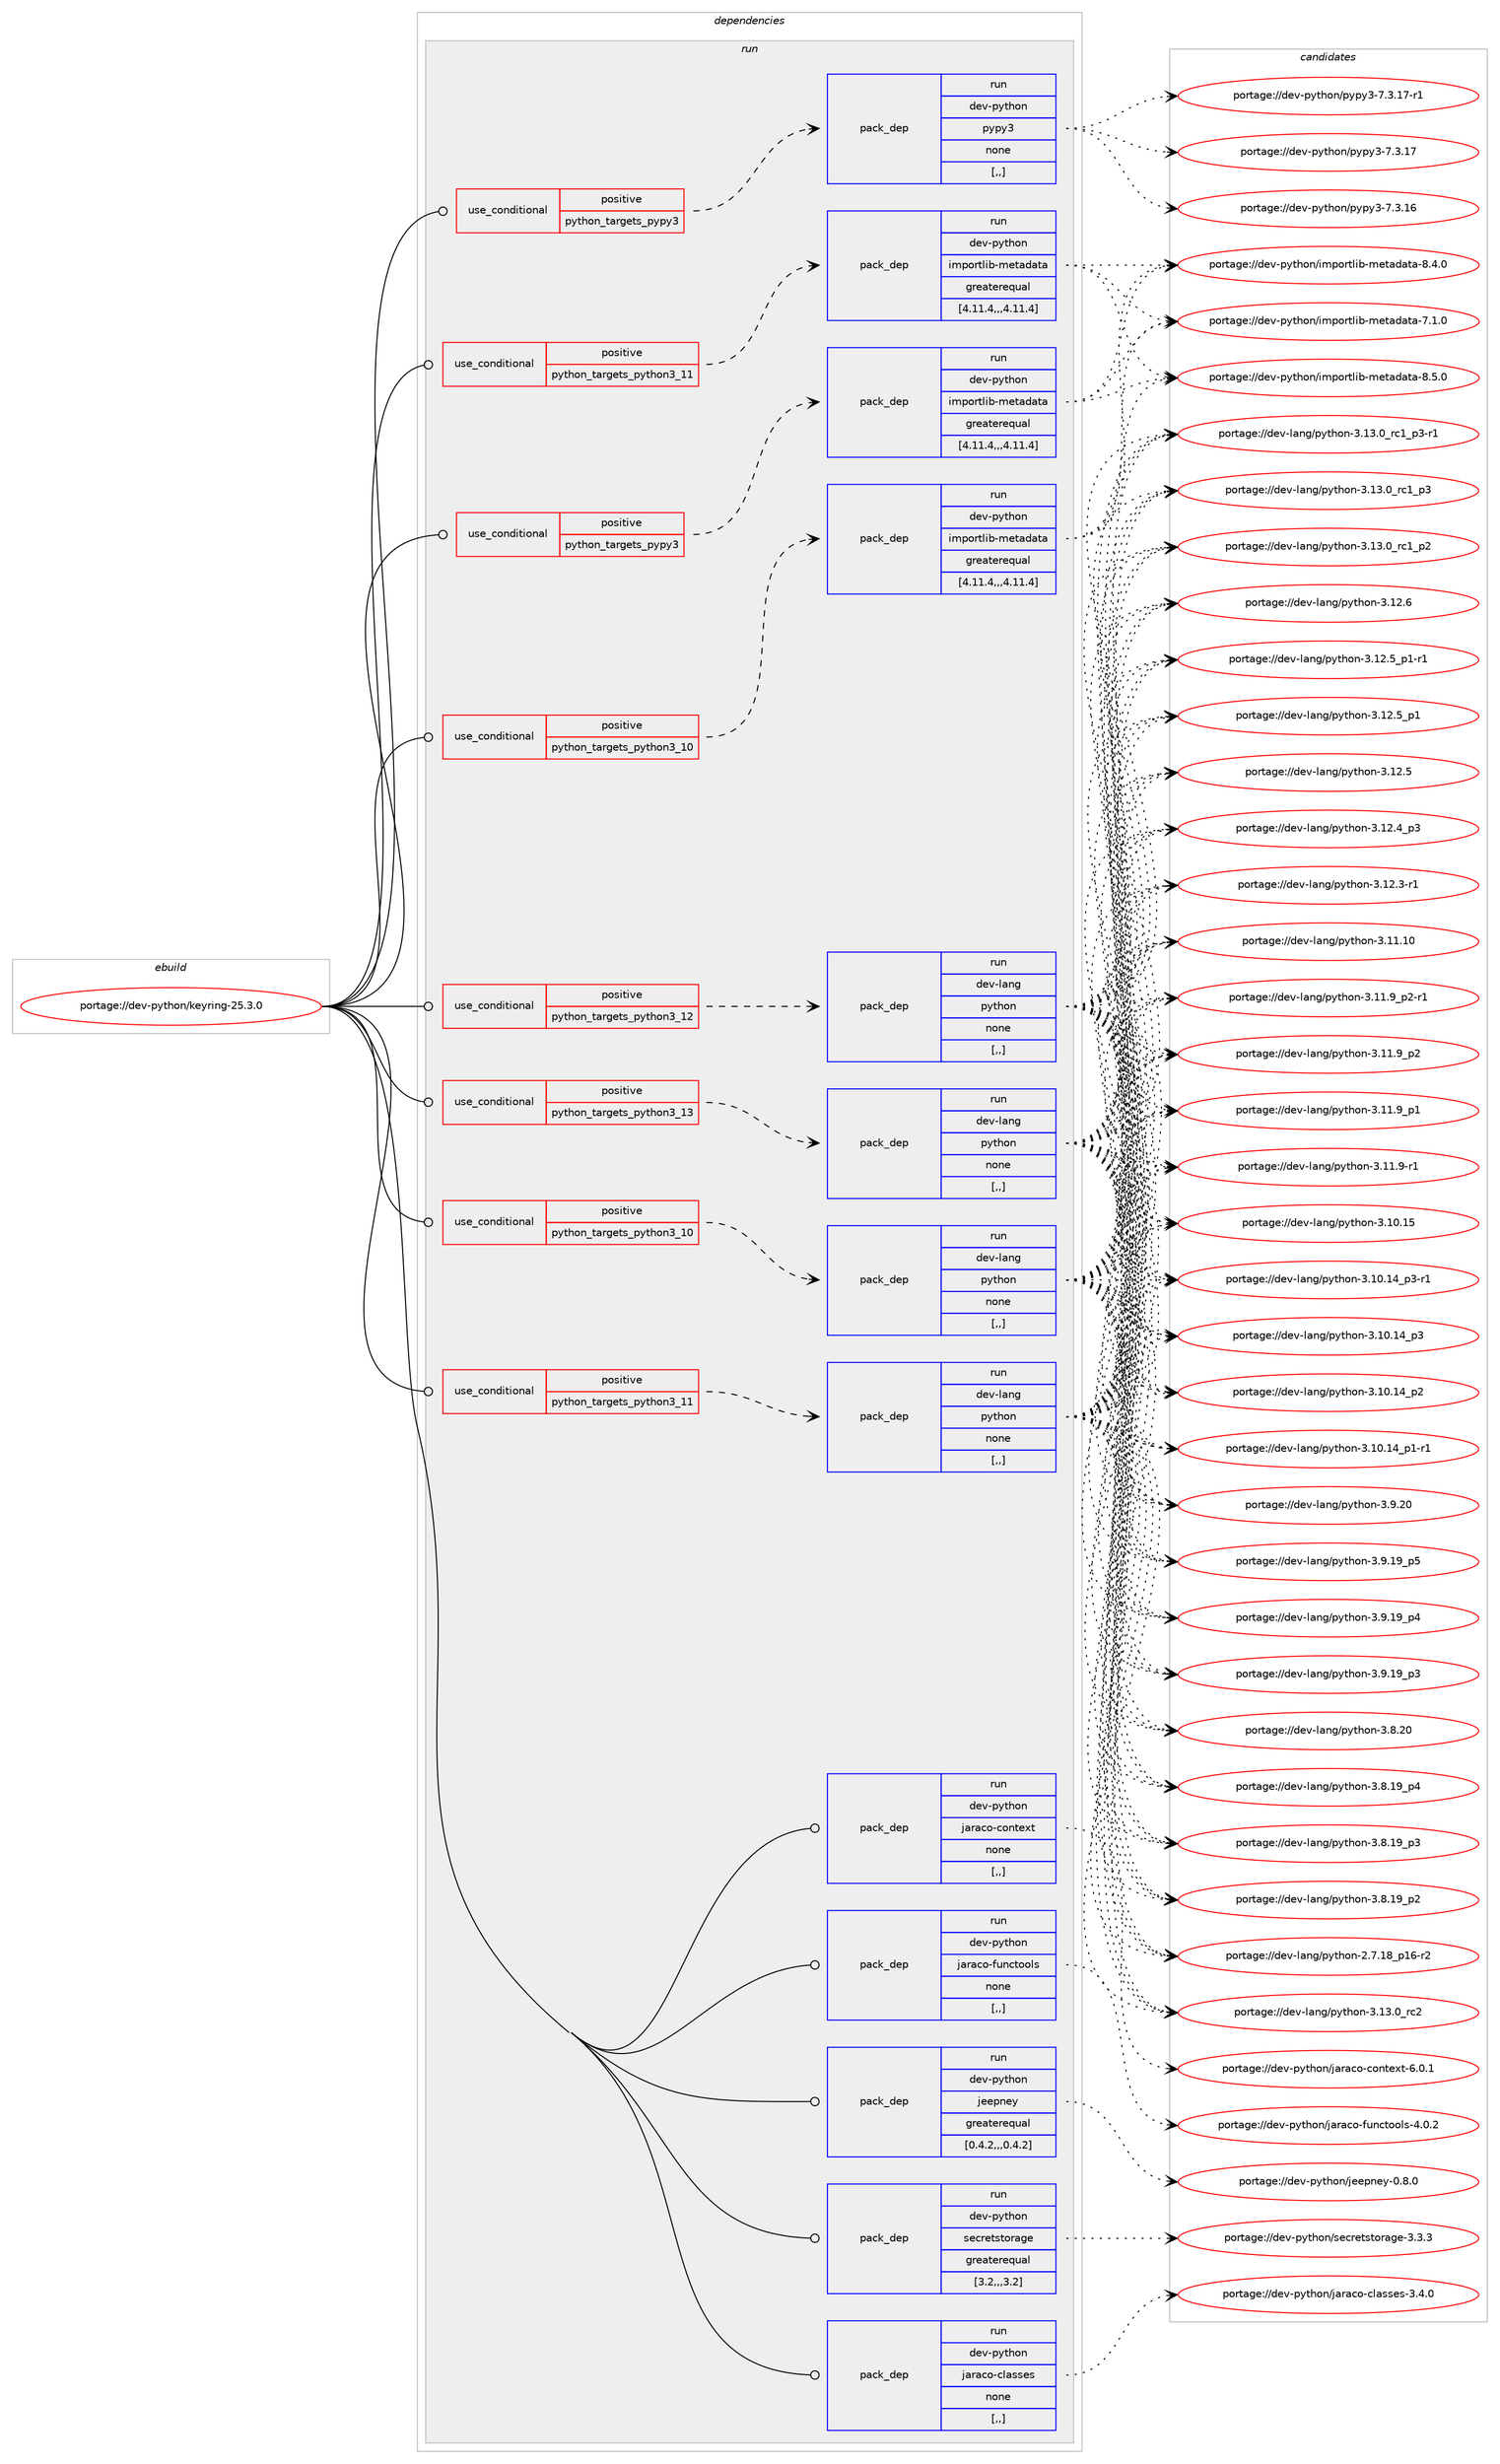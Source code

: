 digraph prolog {

# *************
# Graph options
# *************

newrank=true;
concentrate=true;
compound=true;
graph [rankdir=LR,fontname=Helvetica,fontsize=10,ranksep=1.5];#, ranksep=2.5, nodesep=0.2];
edge  [arrowhead=vee];
node  [fontname=Helvetica,fontsize=10];

# **********
# The ebuild
# **********

subgraph cluster_leftcol {
color=gray;
label=<<i>ebuild</i>>;
id [label="portage://dev-python/keyring-25.3.0", color=red, width=4, href="../dev-python/keyring-25.3.0.svg"];
}

# ****************
# The dependencies
# ****************

subgraph cluster_midcol {
color=gray;
label=<<i>dependencies</i>>;
subgraph cluster_compile {
fillcolor="#eeeeee";
style=filled;
label=<<i>compile</i>>;
}
subgraph cluster_compileandrun {
fillcolor="#eeeeee";
style=filled;
label=<<i>compile and run</i>>;
}
subgraph cluster_run {
fillcolor="#eeeeee";
style=filled;
label=<<i>run</i>>;
subgraph cond164425 {
dependency643920 [label=<<TABLE BORDER="0" CELLBORDER="1" CELLSPACING="0" CELLPADDING="4"><TR><TD ROWSPAN="3" CELLPADDING="10">use_conditional</TD></TR><TR><TD>positive</TD></TR><TR><TD>python_targets_pypy3</TD></TR></TABLE>>, shape=none, color=red];
subgraph pack474676 {
dependency643921 [label=<<TABLE BORDER="0" CELLBORDER="1" CELLSPACING="0" CELLPADDING="4" WIDTH="220"><TR><TD ROWSPAN="6" CELLPADDING="30">pack_dep</TD></TR><TR><TD WIDTH="110">run</TD></TR><TR><TD>dev-python</TD></TR><TR><TD>importlib-metadata</TD></TR><TR><TD>greaterequal</TD></TR><TR><TD>[4.11.4,,,4.11.4]</TD></TR></TABLE>>, shape=none, color=blue];
}
dependency643920:e -> dependency643921:w [weight=20,style="dashed",arrowhead="vee"];
}
id:e -> dependency643920:w [weight=20,style="solid",arrowhead="odot"];
subgraph cond164426 {
dependency643922 [label=<<TABLE BORDER="0" CELLBORDER="1" CELLSPACING="0" CELLPADDING="4"><TR><TD ROWSPAN="3" CELLPADDING="10">use_conditional</TD></TR><TR><TD>positive</TD></TR><TR><TD>python_targets_pypy3</TD></TR></TABLE>>, shape=none, color=red];
subgraph pack474677 {
dependency643923 [label=<<TABLE BORDER="0" CELLBORDER="1" CELLSPACING="0" CELLPADDING="4" WIDTH="220"><TR><TD ROWSPAN="6" CELLPADDING="30">pack_dep</TD></TR><TR><TD WIDTH="110">run</TD></TR><TR><TD>dev-python</TD></TR><TR><TD>pypy3</TD></TR><TR><TD>none</TD></TR><TR><TD>[,,]</TD></TR></TABLE>>, shape=none, color=blue];
}
dependency643922:e -> dependency643923:w [weight=20,style="dashed",arrowhead="vee"];
}
id:e -> dependency643922:w [weight=20,style="solid",arrowhead="odot"];
subgraph cond164427 {
dependency643924 [label=<<TABLE BORDER="0" CELLBORDER="1" CELLSPACING="0" CELLPADDING="4"><TR><TD ROWSPAN="3" CELLPADDING="10">use_conditional</TD></TR><TR><TD>positive</TD></TR><TR><TD>python_targets_python3_10</TD></TR></TABLE>>, shape=none, color=red];
subgraph pack474678 {
dependency643925 [label=<<TABLE BORDER="0" CELLBORDER="1" CELLSPACING="0" CELLPADDING="4" WIDTH="220"><TR><TD ROWSPAN="6" CELLPADDING="30">pack_dep</TD></TR><TR><TD WIDTH="110">run</TD></TR><TR><TD>dev-lang</TD></TR><TR><TD>python</TD></TR><TR><TD>none</TD></TR><TR><TD>[,,]</TD></TR></TABLE>>, shape=none, color=blue];
}
dependency643924:e -> dependency643925:w [weight=20,style="dashed",arrowhead="vee"];
}
id:e -> dependency643924:w [weight=20,style="solid",arrowhead="odot"];
subgraph cond164428 {
dependency643926 [label=<<TABLE BORDER="0" CELLBORDER="1" CELLSPACING="0" CELLPADDING="4"><TR><TD ROWSPAN="3" CELLPADDING="10">use_conditional</TD></TR><TR><TD>positive</TD></TR><TR><TD>python_targets_python3_10</TD></TR></TABLE>>, shape=none, color=red];
subgraph pack474679 {
dependency643927 [label=<<TABLE BORDER="0" CELLBORDER="1" CELLSPACING="0" CELLPADDING="4" WIDTH="220"><TR><TD ROWSPAN="6" CELLPADDING="30">pack_dep</TD></TR><TR><TD WIDTH="110">run</TD></TR><TR><TD>dev-python</TD></TR><TR><TD>importlib-metadata</TD></TR><TR><TD>greaterequal</TD></TR><TR><TD>[4.11.4,,,4.11.4]</TD></TR></TABLE>>, shape=none, color=blue];
}
dependency643926:e -> dependency643927:w [weight=20,style="dashed",arrowhead="vee"];
}
id:e -> dependency643926:w [weight=20,style="solid",arrowhead="odot"];
subgraph cond164429 {
dependency643928 [label=<<TABLE BORDER="0" CELLBORDER="1" CELLSPACING="0" CELLPADDING="4"><TR><TD ROWSPAN="3" CELLPADDING="10">use_conditional</TD></TR><TR><TD>positive</TD></TR><TR><TD>python_targets_python3_11</TD></TR></TABLE>>, shape=none, color=red];
subgraph pack474680 {
dependency643929 [label=<<TABLE BORDER="0" CELLBORDER="1" CELLSPACING="0" CELLPADDING="4" WIDTH="220"><TR><TD ROWSPAN="6" CELLPADDING="30">pack_dep</TD></TR><TR><TD WIDTH="110">run</TD></TR><TR><TD>dev-lang</TD></TR><TR><TD>python</TD></TR><TR><TD>none</TD></TR><TR><TD>[,,]</TD></TR></TABLE>>, shape=none, color=blue];
}
dependency643928:e -> dependency643929:w [weight=20,style="dashed",arrowhead="vee"];
}
id:e -> dependency643928:w [weight=20,style="solid",arrowhead="odot"];
subgraph cond164430 {
dependency643930 [label=<<TABLE BORDER="0" CELLBORDER="1" CELLSPACING="0" CELLPADDING="4"><TR><TD ROWSPAN="3" CELLPADDING="10">use_conditional</TD></TR><TR><TD>positive</TD></TR><TR><TD>python_targets_python3_11</TD></TR></TABLE>>, shape=none, color=red];
subgraph pack474681 {
dependency643931 [label=<<TABLE BORDER="0" CELLBORDER="1" CELLSPACING="0" CELLPADDING="4" WIDTH="220"><TR><TD ROWSPAN="6" CELLPADDING="30">pack_dep</TD></TR><TR><TD WIDTH="110">run</TD></TR><TR><TD>dev-python</TD></TR><TR><TD>importlib-metadata</TD></TR><TR><TD>greaterequal</TD></TR><TR><TD>[4.11.4,,,4.11.4]</TD></TR></TABLE>>, shape=none, color=blue];
}
dependency643930:e -> dependency643931:w [weight=20,style="dashed",arrowhead="vee"];
}
id:e -> dependency643930:w [weight=20,style="solid",arrowhead="odot"];
subgraph cond164431 {
dependency643932 [label=<<TABLE BORDER="0" CELLBORDER="1" CELLSPACING="0" CELLPADDING="4"><TR><TD ROWSPAN="3" CELLPADDING="10">use_conditional</TD></TR><TR><TD>positive</TD></TR><TR><TD>python_targets_python3_12</TD></TR></TABLE>>, shape=none, color=red];
subgraph pack474682 {
dependency643933 [label=<<TABLE BORDER="0" CELLBORDER="1" CELLSPACING="0" CELLPADDING="4" WIDTH="220"><TR><TD ROWSPAN="6" CELLPADDING="30">pack_dep</TD></TR><TR><TD WIDTH="110">run</TD></TR><TR><TD>dev-lang</TD></TR><TR><TD>python</TD></TR><TR><TD>none</TD></TR><TR><TD>[,,]</TD></TR></TABLE>>, shape=none, color=blue];
}
dependency643932:e -> dependency643933:w [weight=20,style="dashed",arrowhead="vee"];
}
id:e -> dependency643932:w [weight=20,style="solid",arrowhead="odot"];
subgraph cond164432 {
dependency643934 [label=<<TABLE BORDER="0" CELLBORDER="1" CELLSPACING="0" CELLPADDING="4"><TR><TD ROWSPAN="3" CELLPADDING="10">use_conditional</TD></TR><TR><TD>positive</TD></TR><TR><TD>python_targets_python3_13</TD></TR></TABLE>>, shape=none, color=red];
subgraph pack474683 {
dependency643935 [label=<<TABLE BORDER="0" CELLBORDER="1" CELLSPACING="0" CELLPADDING="4" WIDTH="220"><TR><TD ROWSPAN="6" CELLPADDING="30">pack_dep</TD></TR><TR><TD WIDTH="110">run</TD></TR><TR><TD>dev-lang</TD></TR><TR><TD>python</TD></TR><TR><TD>none</TD></TR><TR><TD>[,,]</TD></TR></TABLE>>, shape=none, color=blue];
}
dependency643934:e -> dependency643935:w [weight=20,style="dashed",arrowhead="vee"];
}
id:e -> dependency643934:w [weight=20,style="solid",arrowhead="odot"];
subgraph pack474684 {
dependency643936 [label=<<TABLE BORDER="0" CELLBORDER="1" CELLSPACING="0" CELLPADDING="4" WIDTH="220"><TR><TD ROWSPAN="6" CELLPADDING="30">pack_dep</TD></TR><TR><TD WIDTH="110">run</TD></TR><TR><TD>dev-python</TD></TR><TR><TD>jaraco-classes</TD></TR><TR><TD>none</TD></TR><TR><TD>[,,]</TD></TR></TABLE>>, shape=none, color=blue];
}
id:e -> dependency643936:w [weight=20,style="solid",arrowhead="odot"];
subgraph pack474685 {
dependency643937 [label=<<TABLE BORDER="0" CELLBORDER="1" CELLSPACING="0" CELLPADDING="4" WIDTH="220"><TR><TD ROWSPAN="6" CELLPADDING="30">pack_dep</TD></TR><TR><TD WIDTH="110">run</TD></TR><TR><TD>dev-python</TD></TR><TR><TD>jaraco-context</TD></TR><TR><TD>none</TD></TR><TR><TD>[,,]</TD></TR></TABLE>>, shape=none, color=blue];
}
id:e -> dependency643937:w [weight=20,style="solid",arrowhead="odot"];
subgraph pack474686 {
dependency643938 [label=<<TABLE BORDER="0" CELLBORDER="1" CELLSPACING="0" CELLPADDING="4" WIDTH="220"><TR><TD ROWSPAN="6" CELLPADDING="30">pack_dep</TD></TR><TR><TD WIDTH="110">run</TD></TR><TR><TD>dev-python</TD></TR><TR><TD>jaraco-functools</TD></TR><TR><TD>none</TD></TR><TR><TD>[,,]</TD></TR></TABLE>>, shape=none, color=blue];
}
id:e -> dependency643938:w [weight=20,style="solid",arrowhead="odot"];
subgraph pack474687 {
dependency643939 [label=<<TABLE BORDER="0" CELLBORDER="1" CELLSPACING="0" CELLPADDING="4" WIDTH="220"><TR><TD ROWSPAN="6" CELLPADDING="30">pack_dep</TD></TR><TR><TD WIDTH="110">run</TD></TR><TR><TD>dev-python</TD></TR><TR><TD>jeepney</TD></TR><TR><TD>greaterequal</TD></TR><TR><TD>[0.4.2,,,0.4.2]</TD></TR></TABLE>>, shape=none, color=blue];
}
id:e -> dependency643939:w [weight=20,style="solid",arrowhead="odot"];
subgraph pack474688 {
dependency643940 [label=<<TABLE BORDER="0" CELLBORDER="1" CELLSPACING="0" CELLPADDING="4" WIDTH="220"><TR><TD ROWSPAN="6" CELLPADDING="30">pack_dep</TD></TR><TR><TD WIDTH="110">run</TD></TR><TR><TD>dev-python</TD></TR><TR><TD>secretstorage</TD></TR><TR><TD>greaterequal</TD></TR><TR><TD>[3.2,,,3.2]</TD></TR></TABLE>>, shape=none, color=blue];
}
id:e -> dependency643940:w [weight=20,style="solid",arrowhead="odot"];
}
}

# **************
# The candidates
# **************

subgraph cluster_choices {
rank=same;
color=gray;
label=<<i>candidates</i>>;

subgraph choice474676 {
color=black;
nodesep=1;
choice10010111845112121116104111110471051091121111141161081059845109101116971009711697455646534648 [label="portage://dev-python/importlib-metadata-8.5.0", color=red, width=4,href="../dev-python/importlib-metadata-8.5.0.svg"];
choice10010111845112121116104111110471051091121111141161081059845109101116971009711697455646524648 [label="portage://dev-python/importlib-metadata-8.4.0", color=red, width=4,href="../dev-python/importlib-metadata-8.4.0.svg"];
choice10010111845112121116104111110471051091121111141161081059845109101116971009711697455546494648 [label="portage://dev-python/importlib-metadata-7.1.0", color=red, width=4,href="../dev-python/importlib-metadata-7.1.0.svg"];
dependency643921:e -> choice10010111845112121116104111110471051091121111141161081059845109101116971009711697455646534648:w [style=dotted,weight="100"];
dependency643921:e -> choice10010111845112121116104111110471051091121111141161081059845109101116971009711697455646524648:w [style=dotted,weight="100"];
dependency643921:e -> choice10010111845112121116104111110471051091121111141161081059845109101116971009711697455546494648:w [style=dotted,weight="100"];
}
subgraph choice474677 {
color=black;
nodesep=1;
choice100101118451121211161041111104711212111212151455546514649554511449 [label="portage://dev-python/pypy3-7.3.17-r1", color=red, width=4,href="../dev-python/pypy3-7.3.17-r1.svg"];
choice10010111845112121116104111110471121211121215145554651464955 [label="portage://dev-python/pypy3-7.3.17", color=red, width=4,href="../dev-python/pypy3-7.3.17.svg"];
choice10010111845112121116104111110471121211121215145554651464954 [label="portage://dev-python/pypy3-7.3.16", color=red, width=4,href="../dev-python/pypy3-7.3.16.svg"];
dependency643923:e -> choice100101118451121211161041111104711212111212151455546514649554511449:w [style=dotted,weight="100"];
dependency643923:e -> choice10010111845112121116104111110471121211121215145554651464955:w [style=dotted,weight="100"];
dependency643923:e -> choice10010111845112121116104111110471121211121215145554651464954:w [style=dotted,weight="100"];
}
subgraph choice474678 {
color=black;
nodesep=1;
choice10010111845108971101034711212111610411111045514649514648951149950 [label="portage://dev-lang/python-3.13.0_rc2", color=red, width=4,href="../dev-lang/python-3.13.0_rc2.svg"];
choice1001011184510897110103471121211161041111104551464951464895114994995112514511449 [label="portage://dev-lang/python-3.13.0_rc1_p3-r1", color=red, width=4,href="../dev-lang/python-3.13.0_rc1_p3-r1.svg"];
choice100101118451089711010347112121116104111110455146495146489511499499511251 [label="portage://dev-lang/python-3.13.0_rc1_p3", color=red, width=4,href="../dev-lang/python-3.13.0_rc1_p3.svg"];
choice100101118451089711010347112121116104111110455146495146489511499499511250 [label="portage://dev-lang/python-3.13.0_rc1_p2", color=red, width=4,href="../dev-lang/python-3.13.0_rc1_p2.svg"];
choice10010111845108971101034711212111610411111045514649504654 [label="portage://dev-lang/python-3.12.6", color=red, width=4,href="../dev-lang/python-3.12.6.svg"];
choice1001011184510897110103471121211161041111104551464950465395112494511449 [label="portage://dev-lang/python-3.12.5_p1-r1", color=red, width=4,href="../dev-lang/python-3.12.5_p1-r1.svg"];
choice100101118451089711010347112121116104111110455146495046539511249 [label="portage://dev-lang/python-3.12.5_p1", color=red, width=4,href="../dev-lang/python-3.12.5_p1.svg"];
choice10010111845108971101034711212111610411111045514649504653 [label="portage://dev-lang/python-3.12.5", color=red, width=4,href="../dev-lang/python-3.12.5.svg"];
choice100101118451089711010347112121116104111110455146495046529511251 [label="portage://dev-lang/python-3.12.4_p3", color=red, width=4,href="../dev-lang/python-3.12.4_p3.svg"];
choice100101118451089711010347112121116104111110455146495046514511449 [label="portage://dev-lang/python-3.12.3-r1", color=red, width=4,href="../dev-lang/python-3.12.3-r1.svg"];
choice1001011184510897110103471121211161041111104551464949464948 [label="portage://dev-lang/python-3.11.10", color=red, width=4,href="../dev-lang/python-3.11.10.svg"];
choice1001011184510897110103471121211161041111104551464949465795112504511449 [label="portage://dev-lang/python-3.11.9_p2-r1", color=red, width=4,href="../dev-lang/python-3.11.9_p2-r1.svg"];
choice100101118451089711010347112121116104111110455146494946579511250 [label="portage://dev-lang/python-3.11.9_p2", color=red, width=4,href="../dev-lang/python-3.11.9_p2.svg"];
choice100101118451089711010347112121116104111110455146494946579511249 [label="portage://dev-lang/python-3.11.9_p1", color=red, width=4,href="../dev-lang/python-3.11.9_p1.svg"];
choice100101118451089711010347112121116104111110455146494946574511449 [label="portage://dev-lang/python-3.11.9-r1", color=red, width=4,href="../dev-lang/python-3.11.9-r1.svg"];
choice1001011184510897110103471121211161041111104551464948464953 [label="portage://dev-lang/python-3.10.15", color=red, width=4,href="../dev-lang/python-3.10.15.svg"];
choice100101118451089711010347112121116104111110455146494846495295112514511449 [label="portage://dev-lang/python-3.10.14_p3-r1", color=red, width=4,href="../dev-lang/python-3.10.14_p3-r1.svg"];
choice10010111845108971101034711212111610411111045514649484649529511251 [label="portage://dev-lang/python-3.10.14_p3", color=red, width=4,href="../dev-lang/python-3.10.14_p3.svg"];
choice10010111845108971101034711212111610411111045514649484649529511250 [label="portage://dev-lang/python-3.10.14_p2", color=red, width=4,href="../dev-lang/python-3.10.14_p2.svg"];
choice100101118451089711010347112121116104111110455146494846495295112494511449 [label="portage://dev-lang/python-3.10.14_p1-r1", color=red, width=4,href="../dev-lang/python-3.10.14_p1-r1.svg"];
choice10010111845108971101034711212111610411111045514657465048 [label="portage://dev-lang/python-3.9.20", color=red, width=4,href="../dev-lang/python-3.9.20.svg"];
choice100101118451089711010347112121116104111110455146574649579511253 [label="portage://dev-lang/python-3.9.19_p5", color=red, width=4,href="../dev-lang/python-3.9.19_p5.svg"];
choice100101118451089711010347112121116104111110455146574649579511252 [label="portage://dev-lang/python-3.9.19_p4", color=red, width=4,href="../dev-lang/python-3.9.19_p4.svg"];
choice100101118451089711010347112121116104111110455146574649579511251 [label="portage://dev-lang/python-3.9.19_p3", color=red, width=4,href="../dev-lang/python-3.9.19_p3.svg"];
choice10010111845108971101034711212111610411111045514656465048 [label="portage://dev-lang/python-3.8.20", color=red, width=4,href="../dev-lang/python-3.8.20.svg"];
choice100101118451089711010347112121116104111110455146564649579511252 [label="portage://dev-lang/python-3.8.19_p4", color=red, width=4,href="../dev-lang/python-3.8.19_p4.svg"];
choice100101118451089711010347112121116104111110455146564649579511251 [label="portage://dev-lang/python-3.8.19_p3", color=red, width=4,href="../dev-lang/python-3.8.19_p3.svg"];
choice100101118451089711010347112121116104111110455146564649579511250 [label="portage://dev-lang/python-3.8.19_p2", color=red, width=4,href="../dev-lang/python-3.8.19_p2.svg"];
choice100101118451089711010347112121116104111110455046554649569511249544511450 [label="portage://dev-lang/python-2.7.18_p16-r2", color=red, width=4,href="../dev-lang/python-2.7.18_p16-r2.svg"];
dependency643925:e -> choice10010111845108971101034711212111610411111045514649514648951149950:w [style=dotted,weight="100"];
dependency643925:e -> choice1001011184510897110103471121211161041111104551464951464895114994995112514511449:w [style=dotted,weight="100"];
dependency643925:e -> choice100101118451089711010347112121116104111110455146495146489511499499511251:w [style=dotted,weight="100"];
dependency643925:e -> choice100101118451089711010347112121116104111110455146495146489511499499511250:w [style=dotted,weight="100"];
dependency643925:e -> choice10010111845108971101034711212111610411111045514649504654:w [style=dotted,weight="100"];
dependency643925:e -> choice1001011184510897110103471121211161041111104551464950465395112494511449:w [style=dotted,weight="100"];
dependency643925:e -> choice100101118451089711010347112121116104111110455146495046539511249:w [style=dotted,weight="100"];
dependency643925:e -> choice10010111845108971101034711212111610411111045514649504653:w [style=dotted,weight="100"];
dependency643925:e -> choice100101118451089711010347112121116104111110455146495046529511251:w [style=dotted,weight="100"];
dependency643925:e -> choice100101118451089711010347112121116104111110455146495046514511449:w [style=dotted,weight="100"];
dependency643925:e -> choice1001011184510897110103471121211161041111104551464949464948:w [style=dotted,weight="100"];
dependency643925:e -> choice1001011184510897110103471121211161041111104551464949465795112504511449:w [style=dotted,weight="100"];
dependency643925:e -> choice100101118451089711010347112121116104111110455146494946579511250:w [style=dotted,weight="100"];
dependency643925:e -> choice100101118451089711010347112121116104111110455146494946579511249:w [style=dotted,weight="100"];
dependency643925:e -> choice100101118451089711010347112121116104111110455146494946574511449:w [style=dotted,weight="100"];
dependency643925:e -> choice1001011184510897110103471121211161041111104551464948464953:w [style=dotted,weight="100"];
dependency643925:e -> choice100101118451089711010347112121116104111110455146494846495295112514511449:w [style=dotted,weight="100"];
dependency643925:e -> choice10010111845108971101034711212111610411111045514649484649529511251:w [style=dotted,weight="100"];
dependency643925:e -> choice10010111845108971101034711212111610411111045514649484649529511250:w [style=dotted,weight="100"];
dependency643925:e -> choice100101118451089711010347112121116104111110455146494846495295112494511449:w [style=dotted,weight="100"];
dependency643925:e -> choice10010111845108971101034711212111610411111045514657465048:w [style=dotted,weight="100"];
dependency643925:e -> choice100101118451089711010347112121116104111110455146574649579511253:w [style=dotted,weight="100"];
dependency643925:e -> choice100101118451089711010347112121116104111110455146574649579511252:w [style=dotted,weight="100"];
dependency643925:e -> choice100101118451089711010347112121116104111110455146574649579511251:w [style=dotted,weight="100"];
dependency643925:e -> choice10010111845108971101034711212111610411111045514656465048:w [style=dotted,weight="100"];
dependency643925:e -> choice100101118451089711010347112121116104111110455146564649579511252:w [style=dotted,weight="100"];
dependency643925:e -> choice100101118451089711010347112121116104111110455146564649579511251:w [style=dotted,weight="100"];
dependency643925:e -> choice100101118451089711010347112121116104111110455146564649579511250:w [style=dotted,weight="100"];
dependency643925:e -> choice100101118451089711010347112121116104111110455046554649569511249544511450:w [style=dotted,weight="100"];
}
subgraph choice474679 {
color=black;
nodesep=1;
choice10010111845112121116104111110471051091121111141161081059845109101116971009711697455646534648 [label="portage://dev-python/importlib-metadata-8.5.0", color=red, width=4,href="../dev-python/importlib-metadata-8.5.0.svg"];
choice10010111845112121116104111110471051091121111141161081059845109101116971009711697455646524648 [label="portage://dev-python/importlib-metadata-8.4.0", color=red, width=4,href="../dev-python/importlib-metadata-8.4.0.svg"];
choice10010111845112121116104111110471051091121111141161081059845109101116971009711697455546494648 [label="portage://dev-python/importlib-metadata-7.1.0", color=red, width=4,href="../dev-python/importlib-metadata-7.1.0.svg"];
dependency643927:e -> choice10010111845112121116104111110471051091121111141161081059845109101116971009711697455646534648:w [style=dotted,weight="100"];
dependency643927:e -> choice10010111845112121116104111110471051091121111141161081059845109101116971009711697455646524648:w [style=dotted,weight="100"];
dependency643927:e -> choice10010111845112121116104111110471051091121111141161081059845109101116971009711697455546494648:w [style=dotted,weight="100"];
}
subgraph choice474680 {
color=black;
nodesep=1;
choice10010111845108971101034711212111610411111045514649514648951149950 [label="portage://dev-lang/python-3.13.0_rc2", color=red, width=4,href="../dev-lang/python-3.13.0_rc2.svg"];
choice1001011184510897110103471121211161041111104551464951464895114994995112514511449 [label="portage://dev-lang/python-3.13.0_rc1_p3-r1", color=red, width=4,href="../dev-lang/python-3.13.0_rc1_p3-r1.svg"];
choice100101118451089711010347112121116104111110455146495146489511499499511251 [label="portage://dev-lang/python-3.13.0_rc1_p3", color=red, width=4,href="../dev-lang/python-3.13.0_rc1_p3.svg"];
choice100101118451089711010347112121116104111110455146495146489511499499511250 [label="portage://dev-lang/python-3.13.0_rc1_p2", color=red, width=4,href="../dev-lang/python-3.13.0_rc1_p2.svg"];
choice10010111845108971101034711212111610411111045514649504654 [label="portage://dev-lang/python-3.12.6", color=red, width=4,href="../dev-lang/python-3.12.6.svg"];
choice1001011184510897110103471121211161041111104551464950465395112494511449 [label="portage://dev-lang/python-3.12.5_p1-r1", color=red, width=4,href="../dev-lang/python-3.12.5_p1-r1.svg"];
choice100101118451089711010347112121116104111110455146495046539511249 [label="portage://dev-lang/python-3.12.5_p1", color=red, width=4,href="../dev-lang/python-3.12.5_p1.svg"];
choice10010111845108971101034711212111610411111045514649504653 [label="portage://dev-lang/python-3.12.5", color=red, width=4,href="../dev-lang/python-3.12.5.svg"];
choice100101118451089711010347112121116104111110455146495046529511251 [label="portage://dev-lang/python-3.12.4_p3", color=red, width=4,href="../dev-lang/python-3.12.4_p3.svg"];
choice100101118451089711010347112121116104111110455146495046514511449 [label="portage://dev-lang/python-3.12.3-r1", color=red, width=4,href="../dev-lang/python-3.12.3-r1.svg"];
choice1001011184510897110103471121211161041111104551464949464948 [label="portage://dev-lang/python-3.11.10", color=red, width=4,href="../dev-lang/python-3.11.10.svg"];
choice1001011184510897110103471121211161041111104551464949465795112504511449 [label="portage://dev-lang/python-3.11.9_p2-r1", color=red, width=4,href="../dev-lang/python-3.11.9_p2-r1.svg"];
choice100101118451089711010347112121116104111110455146494946579511250 [label="portage://dev-lang/python-3.11.9_p2", color=red, width=4,href="../dev-lang/python-3.11.9_p2.svg"];
choice100101118451089711010347112121116104111110455146494946579511249 [label="portage://dev-lang/python-3.11.9_p1", color=red, width=4,href="../dev-lang/python-3.11.9_p1.svg"];
choice100101118451089711010347112121116104111110455146494946574511449 [label="portage://dev-lang/python-3.11.9-r1", color=red, width=4,href="../dev-lang/python-3.11.9-r1.svg"];
choice1001011184510897110103471121211161041111104551464948464953 [label="portage://dev-lang/python-3.10.15", color=red, width=4,href="../dev-lang/python-3.10.15.svg"];
choice100101118451089711010347112121116104111110455146494846495295112514511449 [label="portage://dev-lang/python-3.10.14_p3-r1", color=red, width=4,href="../dev-lang/python-3.10.14_p3-r1.svg"];
choice10010111845108971101034711212111610411111045514649484649529511251 [label="portage://dev-lang/python-3.10.14_p3", color=red, width=4,href="../dev-lang/python-3.10.14_p3.svg"];
choice10010111845108971101034711212111610411111045514649484649529511250 [label="portage://dev-lang/python-3.10.14_p2", color=red, width=4,href="../dev-lang/python-3.10.14_p2.svg"];
choice100101118451089711010347112121116104111110455146494846495295112494511449 [label="portage://dev-lang/python-3.10.14_p1-r1", color=red, width=4,href="../dev-lang/python-3.10.14_p1-r1.svg"];
choice10010111845108971101034711212111610411111045514657465048 [label="portage://dev-lang/python-3.9.20", color=red, width=4,href="../dev-lang/python-3.9.20.svg"];
choice100101118451089711010347112121116104111110455146574649579511253 [label="portage://dev-lang/python-3.9.19_p5", color=red, width=4,href="../dev-lang/python-3.9.19_p5.svg"];
choice100101118451089711010347112121116104111110455146574649579511252 [label="portage://dev-lang/python-3.9.19_p4", color=red, width=4,href="../dev-lang/python-3.9.19_p4.svg"];
choice100101118451089711010347112121116104111110455146574649579511251 [label="portage://dev-lang/python-3.9.19_p3", color=red, width=4,href="../dev-lang/python-3.9.19_p3.svg"];
choice10010111845108971101034711212111610411111045514656465048 [label="portage://dev-lang/python-3.8.20", color=red, width=4,href="../dev-lang/python-3.8.20.svg"];
choice100101118451089711010347112121116104111110455146564649579511252 [label="portage://dev-lang/python-3.8.19_p4", color=red, width=4,href="../dev-lang/python-3.8.19_p4.svg"];
choice100101118451089711010347112121116104111110455146564649579511251 [label="portage://dev-lang/python-3.8.19_p3", color=red, width=4,href="../dev-lang/python-3.8.19_p3.svg"];
choice100101118451089711010347112121116104111110455146564649579511250 [label="portage://dev-lang/python-3.8.19_p2", color=red, width=4,href="../dev-lang/python-3.8.19_p2.svg"];
choice100101118451089711010347112121116104111110455046554649569511249544511450 [label="portage://dev-lang/python-2.7.18_p16-r2", color=red, width=4,href="../dev-lang/python-2.7.18_p16-r2.svg"];
dependency643929:e -> choice10010111845108971101034711212111610411111045514649514648951149950:w [style=dotted,weight="100"];
dependency643929:e -> choice1001011184510897110103471121211161041111104551464951464895114994995112514511449:w [style=dotted,weight="100"];
dependency643929:e -> choice100101118451089711010347112121116104111110455146495146489511499499511251:w [style=dotted,weight="100"];
dependency643929:e -> choice100101118451089711010347112121116104111110455146495146489511499499511250:w [style=dotted,weight="100"];
dependency643929:e -> choice10010111845108971101034711212111610411111045514649504654:w [style=dotted,weight="100"];
dependency643929:e -> choice1001011184510897110103471121211161041111104551464950465395112494511449:w [style=dotted,weight="100"];
dependency643929:e -> choice100101118451089711010347112121116104111110455146495046539511249:w [style=dotted,weight="100"];
dependency643929:e -> choice10010111845108971101034711212111610411111045514649504653:w [style=dotted,weight="100"];
dependency643929:e -> choice100101118451089711010347112121116104111110455146495046529511251:w [style=dotted,weight="100"];
dependency643929:e -> choice100101118451089711010347112121116104111110455146495046514511449:w [style=dotted,weight="100"];
dependency643929:e -> choice1001011184510897110103471121211161041111104551464949464948:w [style=dotted,weight="100"];
dependency643929:e -> choice1001011184510897110103471121211161041111104551464949465795112504511449:w [style=dotted,weight="100"];
dependency643929:e -> choice100101118451089711010347112121116104111110455146494946579511250:w [style=dotted,weight="100"];
dependency643929:e -> choice100101118451089711010347112121116104111110455146494946579511249:w [style=dotted,weight="100"];
dependency643929:e -> choice100101118451089711010347112121116104111110455146494946574511449:w [style=dotted,weight="100"];
dependency643929:e -> choice1001011184510897110103471121211161041111104551464948464953:w [style=dotted,weight="100"];
dependency643929:e -> choice100101118451089711010347112121116104111110455146494846495295112514511449:w [style=dotted,weight="100"];
dependency643929:e -> choice10010111845108971101034711212111610411111045514649484649529511251:w [style=dotted,weight="100"];
dependency643929:e -> choice10010111845108971101034711212111610411111045514649484649529511250:w [style=dotted,weight="100"];
dependency643929:e -> choice100101118451089711010347112121116104111110455146494846495295112494511449:w [style=dotted,weight="100"];
dependency643929:e -> choice10010111845108971101034711212111610411111045514657465048:w [style=dotted,weight="100"];
dependency643929:e -> choice100101118451089711010347112121116104111110455146574649579511253:w [style=dotted,weight="100"];
dependency643929:e -> choice100101118451089711010347112121116104111110455146574649579511252:w [style=dotted,weight="100"];
dependency643929:e -> choice100101118451089711010347112121116104111110455146574649579511251:w [style=dotted,weight="100"];
dependency643929:e -> choice10010111845108971101034711212111610411111045514656465048:w [style=dotted,weight="100"];
dependency643929:e -> choice100101118451089711010347112121116104111110455146564649579511252:w [style=dotted,weight="100"];
dependency643929:e -> choice100101118451089711010347112121116104111110455146564649579511251:w [style=dotted,weight="100"];
dependency643929:e -> choice100101118451089711010347112121116104111110455146564649579511250:w [style=dotted,weight="100"];
dependency643929:e -> choice100101118451089711010347112121116104111110455046554649569511249544511450:w [style=dotted,weight="100"];
}
subgraph choice474681 {
color=black;
nodesep=1;
choice10010111845112121116104111110471051091121111141161081059845109101116971009711697455646534648 [label="portage://dev-python/importlib-metadata-8.5.0", color=red, width=4,href="../dev-python/importlib-metadata-8.5.0.svg"];
choice10010111845112121116104111110471051091121111141161081059845109101116971009711697455646524648 [label="portage://dev-python/importlib-metadata-8.4.0", color=red, width=4,href="../dev-python/importlib-metadata-8.4.0.svg"];
choice10010111845112121116104111110471051091121111141161081059845109101116971009711697455546494648 [label="portage://dev-python/importlib-metadata-7.1.0", color=red, width=4,href="../dev-python/importlib-metadata-7.1.0.svg"];
dependency643931:e -> choice10010111845112121116104111110471051091121111141161081059845109101116971009711697455646534648:w [style=dotted,weight="100"];
dependency643931:e -> choice10010111845112121116104111110471051091121111141161081059845109101116971009711697455646524648:w [style=dotted,weight="100"];
dependency643931:e -> choice10010111845112121116104111110471051091121111141161081059845109101116971009711697455546494648:w [style=dotted,weight="100"];
}
subgraph choice474682 {
color=black;
nodesep=1;
choice10010111845108971101034711212111610411111045514649514648951149950 [label="portage://dev-lang/python-3.13.0_rc2", color=red, width=4,href="../dev-lang/python-3.13.0_rc2.svg"];
choice1001011184510897110103471121211161041111104551464951464895114994995112514511449 [label="portage://dev-lang/python-3.13.0_rc1_p3-r1", color=red, width=4,href="../dev-lang/python-3.13.0_rc1_p3-r1.svg"];
choice100101118451089711010347112121116104111110455146495146489511499499511251 [label="portage://dev-lang/python-3.13.0_rc1_p3", color=red, width=4,href="../dev-lang/python-3.13.0_rc1_p3.svg"];
choice100101118451089711010347112121116104111110455146495146489511499499511250 [label="portage://dev-lang/python-3.13.0_rc1_p2", color=red, width=4,href="../dev-lang/python-3.13.0_rc1_p2.svg"];
choice10010111845108971101034711212111610411111045514649504654 [label="portage://dev-lang/python-3.12.6", color=red, width=4,href="../dev-lang/python-3.12.6.svg"];
choice1001011184510897110103471121211161041111104551464950465395112494511449 [label="portage://dev-lang/python-3.12.5_p1-r1", color=red, width=4,href="../dev-lang/python-3.12.5_p1-r1.svg"];
choice100101118451089711010347112121116104111110455146495046539511249 [label="portage://dev-lang/python-3.12.5_p1", color=red, width=4,href="../dev-lang/python-3.12.5_p1.svg"];
choice10010111845108971101034711212111610411111045514649504653 [label="portage://dev-lang/python-3.12.5", color=red, width=4,href="../dev-lang/python-3.12.5.svg"];
choice100101118451089711010347112121116104111110455146495046529511251 [label="portage://dev-lang/python-3.12.4_p3", color=red, width=4,href="../dev-lang/python-3.12.4_p3.svg"];
choice100101118451089711010347112121116104111110455146495046514511449 [label="portage://dev-lang/python-3.12.3-r1", color=red, width=4,href="../dev-lang/python-3.12.3-r1.svg"];
choice1001011184510897110103471121211161041111104551464949464948 [label="portage://dev-lang/python-3.11.10", color=red, width=4,href="../dev-lang/python-3.11.10.svg"];
choice1001011184510897110103471121211161041111104551464949465795112504511449 [label="portage://dev-lang/python-3.11.9_p2-r1", color=red, width=4,href="../dev-lang/python-3.11.9_p2-r1.svg"];
choice100101118451089711010347112121116104111110455146494946579511250 [label="portage://dev-lang/python-3.11.9_p2", color=red, width=4,href="../dev-lang/python-3.11.9_p2.svg"];
choice100101118451089711010347112121116104111110455146494946579511249 [label="portage://dev-lang/python-3.11.9_p1", color=red, width=4,href="../dev-lang/python-3.11.9_p1.svg"];
choice100101118451089711010347112121116104111110455146494946574511449 [label="portage://dev-lang/python-3.11.9-r1", color=red, width=4,href="../dev-lang/python-3.11.9-r1.svg"];
choice1001011184510897110103471121211161041111104551464948464953 [label="portage://dev-lang/python-3.10.15", color=red, width=4,href="../dev-lang/python-3.10.15.svg"];
choice100101118451089711010347112121116104111110455146494846495295112514511449 [label="portage://dev-lang/python-3.10.14_p3-r1", color=red, width=4,href="../dev-lang/python-3.10.14_p3-r1.svg"];
choice10010111845108971101034711212111610411111045514649484649529511251 [label="portage://dev-lang/python-3.10.14_p3", color=red, width=4,href="../dev-lang/python-3.10.14_p3.svg"];
choice10010111845108971101034711212111610411111045514649484649529511250 [label="portage://dev-lang/python-3.10.14_p2", color=red, width=4,href="../dev-lang/python-3.10.14_p2.svg"];
choice100101118451089711010347112121116104111110455146494846495295112494511449 [label="portage://dev-lang/python-3.10.14_p1-r1", color=red, width=4,href="../dev-lang/python-3.10.14_p1-r1.svg"];
choice10010111845108971101034711212111610411111045514657465048 [label="portage://dev-lang/python-3.9.20", color=red, width=4,href="../dev-lang/python-3.9.20.svg"];
choice100101118451089711010347112121116104111110455146574649579511253 [label="portage://dev-lang/python-3.9.19_p5", color=red, width=4,href="../dev-lang/python-3.9.19_p5.svg"];
choice100101118451089711010347112121116104111110455146574649579511252 [label="portage://dev-lang/python-3.9.19_p4", color=red, width=4,href="../dev-lang/python-3.9.19_p4.svg"];
choice100101118451089711010347112121116104111110455146574649579511251 [label="portage://dev-lang/python-3.9.19_p3", color=red, width=4,href="../dev-lang/python-3.9.19_p3.svg"];
choice10010111845108971101034711212111610411111045514656465048 [label="portage://dev-lang/python-3.8.20", color=red, width=4,href="../dev-lang/python-3.8.20.svg"];
choice100101118451089711010347112121116104111110455146564649579511252 [label="portage://dev-lang/python-3.8.19_p4", color=red, width=4,href="../dev-lang/python-3.8.19_p4.svg"];
choice100101118451089711010347112121116104111110455146564649579511251 [label="portage://dev-lang/python-3.8.19_p3", color=red, width=4,href="../dev-lang/python-3.8.19_p3.svg"];
choice100101118451089711010347112121116104111110455146564649579511250 [label="portage://dev-lang/python-3.8.19_p2", color=red, width=4,href="../dev-lang/python-3.8.19_p2.svg"];
choice100101118451089711010347112121116104111110455046554649569511249544511450 [label="portage://dev-lang/python-2.7.18_p16-r2", color=red, width=4,href="../dev-lang/python-2.7.18_p16-r2.svg"];
dependency643933:e -> choice10010111845108971101034711212111610411111045514649514648951149950:w [style=dotted,weight="100"];
dependency643933:e -> choice1001011184510897110103471121211161041111104551464951464895114994995112514511449:w [style=dotted,weight="100"];
dependency643933:e -> choice100101118451089711010347112121116104111110455146495146489511499499511251:w [style=dotted,weight="100"];
dependency643933:e -> choice100101118451089711010347112121116104111110455146495146489511499499511250:w [style=dotted,weight="100"];
dependency643933:e -> choice10010111845108971101034711212111610411111045514649504654:w [style=dotted,weight="100"];
dependency643933:e -> choice1001011184510897110103471121211161041111104551464950465395112494511449:w [style=dotted,weight="100"];
dependency643933:e -> choice100101118451089711010347112121116104111110455146495046539511249:w [style=dotted,weight="100"];
dependency643933:e -> choice10010111845108971101034711212111610411111045514649504653:w [style=dotted,weight="100"];
dependency643933:e -> choice100101118451089711010347112121116104111110455146495046529511251:w [style=dotted,weight="100"];
dependency643933:e -> choice100101118451089711010347112121116104111110455146495046514511449:w [style=dotted,weight="100"];
dependency643933:e -> choice1001011184510897110103471121211161041111104551464949464948:w [style=dotted,weight="100"];
dependency643933:e -> choice1001011184510897110103471121211161041111104551464949465795112504511449:w [style=dotted,weight="100"];
dependency643933:e -> choice100101118451089711010347112121116104111110455146494946579511250:w [style=dotted,weight="100"];
dependency643933:e -> choice100101118451089711010347112121116104111110455146494946579511249:w [style=dotted,weight="100"];
dependency643933:e -> choice100101118451089711010347112121116104111110455146494946574511449:w [style=dotted,weight="100"];
dependency643933:e -> choice1001011184510897110103471121211161041111104551464948464953:w [style=dotted,weight="100"];
dependency643933:e -> choice100101118451089711010347112121116104111110455146494846495295112514511449:w [style=dotted,weight="100"];
dependency643933:e -> choice10010111845108971101034711212111610411111045514649484649529511251:w [style=dotted,weight="100"];
dependency643933:e -> choice10010111845108971101034711212111610411111045514649484649529511250:w [style=dotted,weight="100"];
dependency643933:e -> choice100101118451089711010347112121116104111110455146494846495295112494511449:w [style=dotted,weight="100"];
dependency643933:e -> choice10010111845108971101034711212111610411111045514657465048:w [style=dotted,weight="100"];
dependency643933:e -> choice100101118451089711010347112121116104111110455146574649579511253:w [style=dotted,weight="100"];
dependency643933:e -> choice100101118451089711010347112121116104111110455146574649579511252:w [style=dotted,weight="100"];
dependency643933:e -> choice100101118451089711010347112121116104111110455146574649579511251:w [style=dotted,weight="100"];
dependency643933:e -> choice10010111845108971101034711212111610411111045514656465048:w [style=dotted,weight="100"];
dependency643933:e -> choice100101118451089711010347112121116104111110455146564649579511252:w [style=dotted,weight="100"];
dependency643933:e -> choice100101118451089711010347112121116104111110455146564649579511251:w [style=dotted,weight="100"];
dependency643933:e -> choice100101118451089711010347112121116104111110455146564649579511250:w [style=dotted,weight="100"];
dependency643933:e -> choice100101118451089711010347112121116104111110455046554649569511249544511450:w [style=dotted,weight="100"];
}
subgraph choice474683 {
color=black;
nodesep=1;
choice10010111845108971101034711212111610411111045514649514648951149950 [label="portage://dev-lang/python-3.13.0_rc2", color=red, width=4,href="../dev-lang/python-3.13.0_rc2.svg"];
choice1001011184510897110103471121211161041111104551464951464895114994995112514511449 [label="portage://dev-lang/python-3.13.0_rc1_p3-r1", color=red, width=4,href="../dev-lang/python-3.13.0_rc1_p3-r1.svg"];
choice100101118451089711010347112121116104111110455146495146489511499499511251 [label="portage://dev-lang/python-3.13.0_rc1_p3", color=red, width=4,href="../dev-lang/python-3.13.0_rc1_p3.svg"];
choice100101118451089711010347112121116104111110455146495146489511499499511250 [label="portage://dev-lang/python-3.13.0_rc1_p2", color=red, width=4,href="../dev-lang/python-3.13.0_rc1_p2.svg"];
choice10010111845108971101034711212111610411111045514649504654 [label="portage://dev-lang/python-3.12.6", color=red, width=4,href="../dev-lang/python-3.12.6.svg"];
choice1001011184510897110103471121211161041111104551464950465395112494511449 [label="portage://dev-lang/python-3.12.5_p1-r1", color=red, width=4,href="../dev-lang/python-3.12.5_p1-r1.svg"];
choice100101118451089711010347112121116104111110455146495046539511249 [label="portage://dev-lang/python-3.12.5_p1", color=red, width=4,href="../dev-lang/python-3.12.5_p1.svg"];
choice10010111845108971101034711212111610411111045514649504653 [label="portage://dev-lang/python-3.12.5", color=red, width=4,href="../dev-lang/python-3.12.5.svg"];
choice100101118451089711010347112121116104111110455146495046529511251 [label="portage://dev-lang/python-3.12.4_p3", color=red, width=4,href="../dev-lang/python-3.12.4_p3.svg"];
choice100101118451089711010347112121116104111110455146495046514511449 [label="portage://dev-lang/python-3.12.3-r1", color=red, width=4,href="../dev-lang/python-3.12.3-r1.svg"];
choice1001011184510897110103471121211161041111104551464949464948 [label="portage://dev-lang/python-3.11.10", color=red, width=4,href="../dev-lang/python-3.11.10.svg"];
choice1001011184510897110103471121211161041111104551464949465795112504511449 [label="portage://dev-lang/python-3.11.9_p2-r1", color=red, width=4,href="../dev-lang/python-3.11.9_p2-r1.svg"];
choice100101118451089711010347112121116104111110455146494946579511250 [label="portage://dev-lang/python-3.11.9_p2", color=red, width=4,href="../dev-lang/python-3.11.9_p2.svg"];
choice100101118451089711010347112121116104111110455146494946579511249 [label="portage://dev-lang/python-3.11.9_p1", color=red, width=4,href="../dev-lang/python-3.11.9_p1.svg"];
choice100101118451089711010347112121116104111110455146494946574511449 [label="portage://dev-lang/python-3.11.9-r1", color=red, width=4,href="../dev-lang/python-3.11.9-r1.svg"];
choice1001011184510897110103471121211161041111104551464948464953 [label="portage://dev-lang/python-3.10.15", color=red, width=4,href="../dev-lang/python-3.10.15.svg"];
choice100101118451089711010347112121116104111110455146494846495295112514511449 [label="portage://dev-lang/python-3.10.14_p3-r1", color=red, width=4,href="../dev-lang/python-3.10.14_p3-r1.svg"];
choice10010111845108971101034711212111610411111045514649484649529511251 [label="portage://dev-lang/python-3.10.14_p3", color=red, width=4,href="../dev-lang/python-3.10.14_p3.svg"];
choice10010111845108971101034711212111610411111045514649484649529511250 [label="portage://dev-lang/python-3.10.14_p2", color=red, width=4,href="../dev-lang/python-3.10.14_p2.svg"];
choice100101118451089711010347112121116104111110455146494846495295112494511449 [label="portage://dev-lang/python-3.10.14_p1-r1", color=red, width=4,href="../dev-lang/python-3.10.14_p1-r1.svg"];
choice10010111845108971101034711212111610411111045514657465048 [label="portage://dev-lang/python-3.9.20", color=red, width=4,href="../dev-lang/python-3.9.20.svg"];
choice100101118451089711010347112121116104111110455146574649579511253 [label="portage://dev-lang/python-3.9.19_p5", color=red, width=4,href="../dev-lang/python-3.9.19_p5.svg"];
choice100101118451089711010347112121116104111110455146574649579511252 [label="portage://dev-lang/python-3.9.19_p4", color=red, width=4,href="../dev-lang/python-3.9.19_p4.svg"];
choice100101118451089711010347112121116104111110455146574649579511251 [label="portage://dev-lang/python-3.9.19_p3", color=red, width=4,href="../dev-lang/python-3.9.19_p3.svg"];
choice10010111845108971101034711212111610411111045514656465048 [label="portage://dev-lang/python-3.8.20", color=red, width=4,href="../dev-lang/python-3.8.20.svg"];
choice100101118451089711010347112121116104111110455146564649579511252 [label="portage://dev-lang/python-3.8.19_p4", color=red, width=4,href="../dev-lang/python-3.8.19_p4.svg"];
choice100101118451089711010347112121116104111110455146564649579511251 [label="portage://dev-lang/python-3.8.19_p3", color=red, width=4,href="../dev-lang/python-3.8.19_p3.svg"];
choice100101118451089711010347112121116104111110455146564649579511250 [label="portage://dev-lang/python-3.8.19_p2", color=red, width=4,href="../dev-lang/python-3.8.19_p2.svg"];
choice100101118451089711010347112121116104111110455046554649569511249544511450 [label="portage://dev-lang/python-2.7.18_p16-r2", color=red, width=4,href="../dev-lang/python-2.7.18_p16-r2.svg"];
dependency643935:e -> choice10010111845108971101034711212111610411111045514649514648951149950:w [style=dotted,weight="100"];
dependency643935:e -> choice1001011184510897110103471121211161041111104551464951464895114994995112514511449:w [style=dotted,weight="100"];
dependency643935:e -> choice100101118451089711010347112121116104111110455146495146489511499499511251:w [style=dotted,weight="100"];
dependency643935:e -> choice100101118451089711010347112121116104111110455146495146489511499499511250:w [style=dotted,weight="100"];
dependency643935:e -> choice10010111845108971101034711212111610411111045514649504654:w [style=dotted,weight="100"];
dependency643935:e -> choice1001011184510897110103471121211161041111104551464950465395112494511449:w [style=dotted,weight="100"];
dependency643935:e -> choice100101118451089711010347112121116104111110455146495046539511249:w [style=dotted,weight="100"];
dependency643935:e -> choice10010111845108971101034711212111610411111045514649504653:w [style=dotted,weight="100"];
dependency643935:e -> choice100101118451089711010347112121116104111110455146495046529511251:w [style=dotted,weight="100"];
dependency643935:e -> choice100101118451089711010347112121116104111110455146495046514511449:w [style=dotted,weight="100"];
dependency643935:e -> choice1001011184510897110103471121211161041111104551464949464948:w [style=dotted,weight="100"];
dependency643935:e -> choice1001011184510897110103471121211161041111104551464949465795112504511449:w [style=dotted,weight="100"];
dependency643935:e -> choice100101118451089711010347112121116104111110455146494946579511250:w [style=dotted,weight="100"];
dependency643935:e -> choice100101118451089711010347112121116104111110455146494946579511249:w [style=dotted,weight="100"];
dependency643935:e -> choice100101118451089711010347112121116104111110455146494946574511449:w [style=dotted,weight="100"];
dependency643935:e -> choice1001011184510897110103471121211161041111104551464948464953:w [style=dotted,weight="100"];
dependency643935:e -> choice100101118451089711010347112121116104111110455146494846495295112514511449:w [style=dotted,weight="100"];
dependency643935:e -> choice10010111845108971101034711212111610411111045514649484649529511251:w [style=dotted,weight="100"];
dependency643935:e -> choice10010111845108971101034711212111610411111045514649484649529511250:w [style=dotted,weight="100"];
dependency643935:e -> choice100101118451089711010347112121116104111110455146494846495295112494511449:w [style=dotted,weight="100"];
dependency643935:e -> choice10010111845108971101034711212111610411111045514657465048:w [style=dotted,weight="100"];
dependency643935:e -> choice100101118451089711010347112121116104111110455146574649579511253:w [style=dotted,weight="100"];
dependency643935:e -> choice100101118451089711010347112121116104111110455146574649579511252:w [style=dotted,weight="100"];
dependency643935:e -> choice100101118451089711010347112121116104111110455146574649579511251:w [style=dotted,weight="100"];
dependency643935:e -> choice10010111845108971101034711212111610411111045514656465048:w [style=dotted,weight="100"];
dependency643935:e -> choice100101118451089711010347112121116104111110455146564649579511252:w [style=dotted,weight="100"];
dependency643935:e -> choice100101118451089711010347112121116104111110455146564649579511251:w [style=dotted,weight="100"];
dependency643935:e -> choice100101118451089711010347112121116104111110455146564649579511250:w [style=dotted,weight="100"];
dependency643935:e -> choice100101118451089711010347112121116104111110455046554649569511249544511450:w [style=dotted,weight="100"];
}
subgraph choice474684 {
color=black;
nodesep=1;
choice1001011184511212111610411111047106971149799111459910897115115101115455146524648 [label="portage://dev-python/jaraco-classes-3.4.0", color=red, width=4,href="../dev-python/jaraco-classes-3.4.0.svg"];
dependency643936:e -> choice1001011184511212111610411111047106971149799111459910897115115101115455146524648:w [style=dotted,weight="100"];
}
subgraph choice474685 {
color=black;
nodesep=1;
choice10010111845112121116104111110471069711497991114599111110116101120116455446484649 [label="portage://dev-python/jaraco-context-6.0.1", color=red, width=4,href="../dev-python/jaraco-context-6.0.1.svg"];
dependency643937:e -> choice10010111845112121116104111110471069711497991114599111110116101120116455446484649:w [style=dotted,weight="100"];
}
subgraph choice474686 {
color=black;
nodesep=1;
choice10010111845112121116104111110471069711497991114510211711099116111111108115455246484650 [label="portage://dev-python/jaraco-functools-4.0.2", color=red, width=4,href="../dev-python/jaraco-functools-4.0.2.svg"];
dependency643938:e -> choice10010111845112121116104111110471069711497991114510211711099116111111108115455246484650:w [style=dotted,weight="100"];
}
subgraph choice474687 {
color=black;
nodesep=1;
choice1001011184511212111610411111047106101101112110101121454846564648 [label="portage://dev-python/jeepney-0.8.0", color=red, width=4,href="../dev-python/jeepney-0.8.0.svg"];
dependency643939:e -> choice1001011184511212111610411111047106101101112110101121454846564648:w [style=dotted,weight="100"];
}
subgraph choice474688 {
color=black;
nodesep=1;
choice10010111845112121116104111110471151019911410111611511611111497103101455146514651 [label="portage://dev-python/secretstorage-3.3.3", color=red, width=4,href="../dev-python/secretstorage-3.3.3.svg"];
dependency643940:e -> choice10010111845112121116104111110471151019911410111611511611111497103101455146514651:w [style=dotted,weight="100"];
}
}

}
